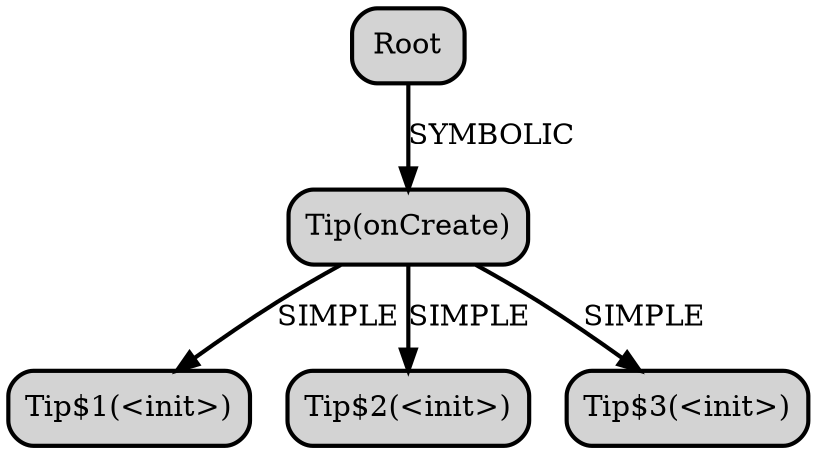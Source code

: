 digraph "CallGraph" {
    node [style="rounded,bold,filled"];
    node [shape=box];
    "Root" [label="Root",];
    "anti.tip.Tip: void onCreate(android.os.Bundle)" [label="Tip(onCreate)",];
    "Root"->"anti.tip.Tip: void onCreate(android.os.Bundle)" [label="SYMBOLIC",style=bold,color=black,];
    "anti.tip.Tip$1: void <init>(anti.tip.Tip)" [label="Tip$1(<init>)",];
    "anti.tip.Tip: void onCreate(android.os.Bundle)"->"anti.tip.Tip$1: void <init>(anti.tip.Tip)" [label="SIMPLE",style=bold,color=black,];
    "anti.tip.Tip$2: void <init>(anti.tip.Tip)" [label="Tip$2(<init>)",];
    "anti.tip.Tip: void onCreate(android.os.Bundle)"->"anti.tip.Tip$2: void <init>(anti.tip.Tip)" [label="SIMPLE",style=bold,color=black,];
    "anti.tip.Tip$3: void <init>(anti.tip.Tip)" [label="Tip$3(<init>)",];
    "anti.tip.Tip: void onCreate(android.os.Bundle)"->"anti.tip.Tip$3: void <init>(anti.tip.Tip)" [label="SIMPLE",style=bold,color=black,];
}
